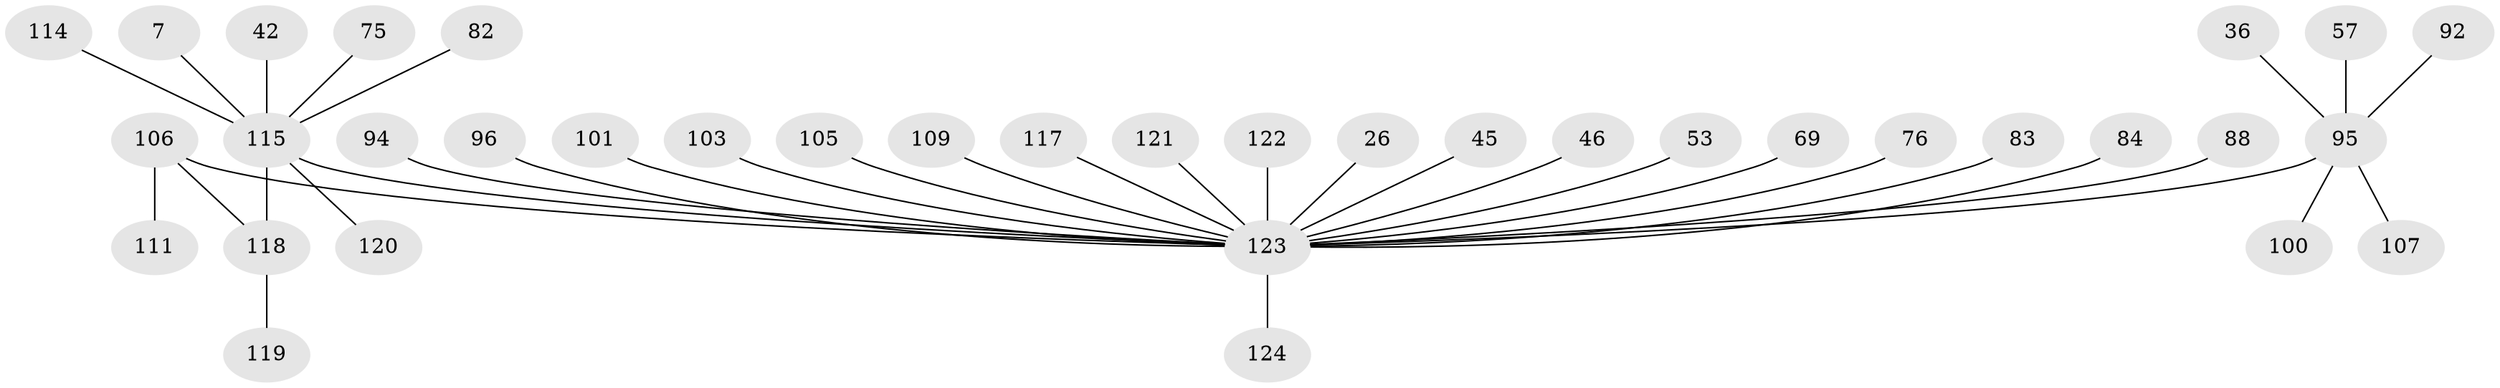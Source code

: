 // original degree distribution, {10: 0.008064516129032258, 11: 0.016129032258064516, 1: 0.5887096774193549, 9: 0.016129032258064516, 5: 0.008064516129032258, 7: 0.016129032258064516, 4: 0.04838709677419355, 2: 0.1774193548387097, 12: 0.008064516129032258, 3: 0.11290322580645161}
// Generated by graph-tools (version 1.1) at 2025/50/03/04/25 21:50:39]
// undirected, 37 vertices, 37 edges
graph export_dot {
graph [start="1"]
  node [color=gray90,style=filled];
  7;
  26;
  36;
  42;
  45 [super="+31"];
  46;
  53;
  57;
  69 [super="+30"];
  75;
  76;
  82;
  83;
  84;
  88;
  92;
  94;
  95 [super="+35+17"];
  96 [super="+56+71"];
  100;
  101;
  103;
  105;
  106 [super="+55+102"];
  107;
  109;
  111 [super="+65"];
  114 [super="+34+60+61"];
  115 [super="+41+99+112"];
  117;
  118 [super="+49+113"];
  119;
  120 [super="+43+85"];
  121;
  122;
  123 [super="+59+78+44+116+8+25"];
  124;
  7 -- 115;
  26 -- 123;
  36 -- 95;
  42 -- 115;
  45 -- 123;
  46 -- 123;
  53 -- 123;
  57 -- 95;
  69 -- 123;
  75 -- 115;
  76 -- 123;
  82 -- 115;
  83 -- 123;
  84 -- 123;
  88 -- 123;
  92 -- 95;
  94 -- 123;
  95 -- 100;
  95 -- 107;
  95 -- 123 [weight=4];
  96 -- 123;
  101 -- 123;
  103 -- 123;
  105 -- 123;
  106 -- 123 [weight=2];
  106 -- 111;
  106 -- 118;
  109 -- 123;
  114 -- 115;
  115 -- 123 [weight=3];
  115 -- 120;
  115 -- 118 [weight=2];
  117 -- 123;
  118 -- 119;
  121 -- 123;
  122 -- 123;
  123 -- 124;
}
